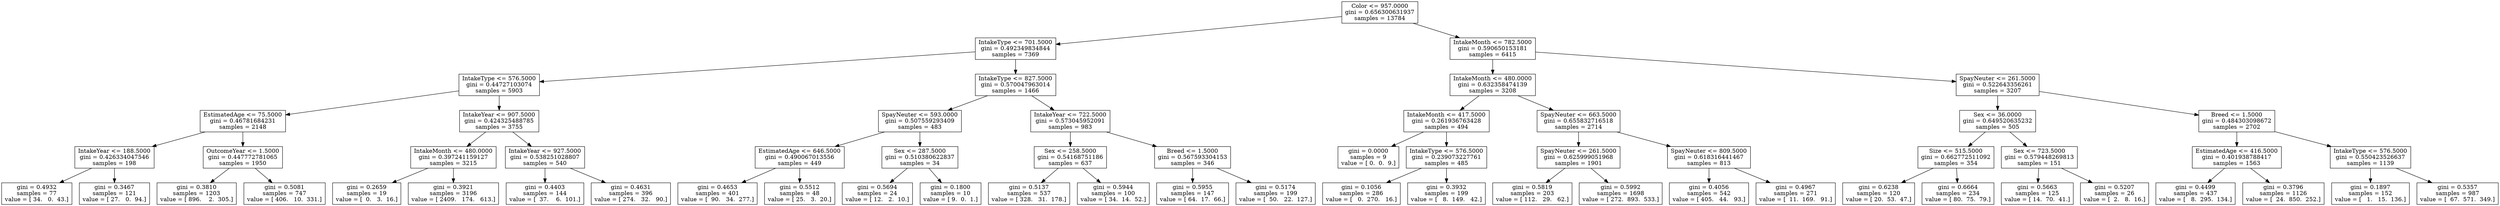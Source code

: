 digraph Tree {
0 [label="Color <= 957.0000\ngini = 0.656300631937\nsamples = 13784", shape="box"] ;
1 [label="IntakeType <= 701.5000\ngini = 0.492349834844\nsamples = 7369", shape="box"] ;
0 -> 1 ;
2 [label="IntakeType <= 576.5000\ngini = 0.44727103074\nsamples = 5903", shape="box"] ;
1 -> 2 ;
3 [label="EstimatedAge <= 75.5000\ngini = 0.46781684231\nsamples = 2148", shape="box"] ;
2 -> 3 ;
4 [label="IntakeYear <= 188.5000\ngini = 0.426334047546\nsamples = 198", shape="box"] ;
3 -> 4 ;
5 [label="gini = 0.4932\nsamples = 77\nvalue = [ 34.   0.  43.]", shape="box"] ;
4 -> 5 ;
6 [label="gini = 0.3467\nsamples = 121\nvalue = [ 27.   0.  94.]", shape="box"] ;
4 -> 6 ;
7 [label="OutcomeYear <= 1.5000\ngini = 0.447772781065\nsamples = 1950", shape="box"] ;
3 -> 7 ;
8 [label="gini = 0.3810\nsamples = 1203\nvalue = [ 896.    2.  305.]", shape="box"] ;
7 -> 8 ;
9 [label="gini = 0.5081\nsamples = 747\nvalue = [ 406.   10.  331.]", shape="box"] ;
7 -> 9 ;
10 [label="IntakeYear <= 907.5000\ngini = 0.424325488785\nsamples = 3755", shape="box"] ;
2 -> 10 ;
11 [label="IntakeMonth <= 480.0000\ngini = 0.397241159127\nsamples = 3215", shape="box"] ;
10 -> 11 ;
12 [label="gini = 0.2659\nsamples = 19\nvalue = [  0.   3.  16.]", shape="box"] ;
11 -> 12 ;
13 [label="gini = 0.3921\nsamples = 3196\nvalue = [ 2409.   174.   613.]", shape="box"] ;
11 -> 13 ;
14 [label="IntakeYear <= 927.5000\ngini = 0.538251028807\nsamples = 540", shape="box"] ;
10 -> 14 ;
15 [label="gini = 0.4403\nsamples = 144\nvalue = [  37.    6.  101.]", shape="box"] ;
14 -> 15 ;
16 [label="gini = 0.4631\nsamples = 396\nvalue = [ 274.   32.   90.]", shape="box"] ;
14 -> 16 ;
17 [label="IntakeType <= 827.5000\ngini = 0.570047963014\nsamples = 1466", shape="box"] ;
1 -> 17 ;
18 [label="SpayNeuter <= 593.0000\ngini = 0.507559293409\nsamples = 483", shape="box"] ;
17 -> 18 ;
19 [label="EstimatedAge <= 646.5000\ngini = 0.490067013556\nsamples = 449", shape="box"] ;
18 -> 19 ;
20 [label="gini = 0.4653\nsamples = 401\nvalue = [  90.   34.  277.]", shape="box"] ;
19 -> 20 ;
21 [label="gini = 0.5512\nsamples = 48\nvalue = [ 25.   3.  20.]", shape="box"] ;
19 -> 21 ;
22 [label="Sex <= 287.5000\ngini = 0.510380622837\nsamples = 34", shape="box"] ;
18 -> 22 ;
23 [label="gini = 0.5694\nsamples = 24\nvalue = [ 12.   2.  10.]", shape="box"] ;
22 -> 23 ;
24 [label="gini = 0.1800\nsamples = 10\nvalue = [ 9.  0.  1.]", shape="box"] ;
22 -> 24 ;
25 [label="IntakeYear <= 722.5000\ngini = 0.573045952091\nsamples = 983", shape="box"] ;
17 -> 25 ;
26 [label="Sex <= 258.5000\ngini = 0.54168751186\nsamples = 637", shape="box"] ;
25 -> 26 ;
27 [label="gini = 0.5137\nsamples = 537\nvalue = [ 328.   31.  178.]", shape="box"] ;
26 -> 27 ;
28 [label="gini = 0.5944\nsamples = 100\nvalue = [ 34.  14.  52.]", shape="box"] ;
26 -> 28 ;
29 [label="Breed <= 1.5000\ngini = 0.567593304153\nsamples = 346", shape="box"] ;
25 -> 29 ;
30 [label="gini = 0.5955\nsamples = 147\nvalue = [ 64.  17.  66.]", shape="box"] ;
29 -> 30 ;
31 [label="gini = 0.5174\nsamples = 199\nvalue = [  50.   22.  127.]", shape="box"] ;
29 -> 31 ;
32 [label="IntakeMonth <= 782.5000\ngini = 0.590650153181\nsamples = 6415", shape="box"] ;
0 -> 32 ;
33 [label="IntakeMonth <= 480.0000\ngini = 0.632358474139\nsamples = 3208", shape="box"] ;
32 -> 33 ;
34 [label="IntakeMonth <= 417.5000\ngini = 0.261936763428\nsamples = 494", shape="box"] ;
33 -> 34 ;
35 [label="gini = 0.0000\nsamples = 9\nvalue = [ 0.  0.  9.]", shape="box"] ;
34 -> 35 ;
36 [label="IntakeType <= 576.5000\ngini = 0.239073227761\nsamples = 485", shape="box"] ;
34 -> 36 ;
37 [label="gini = 0.1056\nsamples = 286\nvalue = [   0.  270.   16.]", shape="box"] ;
36 -> 37 ;
38 [label="gini = 0.3932\nsamples = 199\nvalue = [   8.  149.   42.]", shape="box"] ;
36 -> 38 ;
39 [label="SpayNeuter <= 663.5000\ngini = 0.655832716518\nsamples = 2714", shape="box"] ;
33 -> 39 ;
40 [label="SpayNeuter <= 261.5000\ngini = 0.625999051968\nsamples = 1901", shape="box"] ;
39 -> 40 ;
41 [label="gini = 0.5819\nsamples = 203\nvalue = [ 112.   29.   62.]", shape="box"] ;
40 -> 41 ;
42 [label="gini = 0.5992\nsamples = 1698\nvalue = [ 272.  893.  533.]", shape="box"] ;
40 -> 42 ;
43 [label="SpayNeuter <= 809.5000\ngini = 0.618316441467\nsamples = 813", shape="box"] ;
39 -> 43 ;
44 [label="gini = 0.4056\nsamples = 542\nvalue = [ 405.   44.   93.]", shape="box"] ;
43 -> 44 ;
45 [label="gini = 0.4967\nsamples = 271\nvalue = [  11.  169.   91.]", shape="box"] ;
43 -> 45 ;
46 [label="SpayNeuter <= 261.5000\ngini = 0.522643356261\nsamples = 3207", shape="box"] ;
32 -> 46 ;
47 [label="Sex <= 36.0000\ngini = 0.649520635232\nsamples = 505", shape="box"] ;
46 -> 47 ;
48 [label="Size <= 515.5000\ngini = 0.662772511092\nsamples = 354", shape="box"] ;
47 -> 48 ;
49 [label="gini = 0.6238\nsamples = 120\nvalue = [ 20.  53.  47.]", shape="box"] ;
48 -> 49 ;
50 [label="gini = 0.6664\nsamples = 234\nvalue = [ 80.  75.  79.]", shape="box"] ;
48 -> 50 ;
51 [label="Sex <= 723.5000\ngini = 0.579448269813\nsamples = 151", shape="box"] ;
47 -> 51 ;
52 [label="gini = 0.5663\nsamples = 125\nvalue = [ 14.  70.  41.]", shape="box"] ;
51 -> 52 ;
53 [label="gini = 0.5207\nsamples = 26\nvalue = [  2.   8.  16.]", shape="box"] ;
51 -> 53 ;
54 [label="Breed <= 1.5000\ngini = 0.484303098672\nsamples = 2702", shape="box"] ;
46 -> 54 ;
55 [label="EstimatedAge <= 416.5000\ngini = 0.401938788417\nsamples = 1563", shape="box"] ;
54 -> 55 ;
56 [label="gini = 0.4499\nsamples = 437\nvalue = [   8.  295.  134.]", shape="box"] ;
55 -> 56 ;
57 [label="gini = 0.3796\nsamples = 1126\nvalue = [  24.  850.  252.]", shape="box"] ;
55 -> 57 ;
58 [label="IntakeType <= 576.5000\ngini = 0.550423526637\nsamples = 1139", shape="box"] ;
54 -> 58 ;
59 [label="gini = 0.1897\nsamples = 152\nvalue = [   1.   15.  136.]", shape="box"] ;
58 -> 59 ;
60 [label="gini = 0.5357\nsamples = 987\nvalue = [  67.  571.  349.]", shape="box"] ;
58 -> 60 ;
}